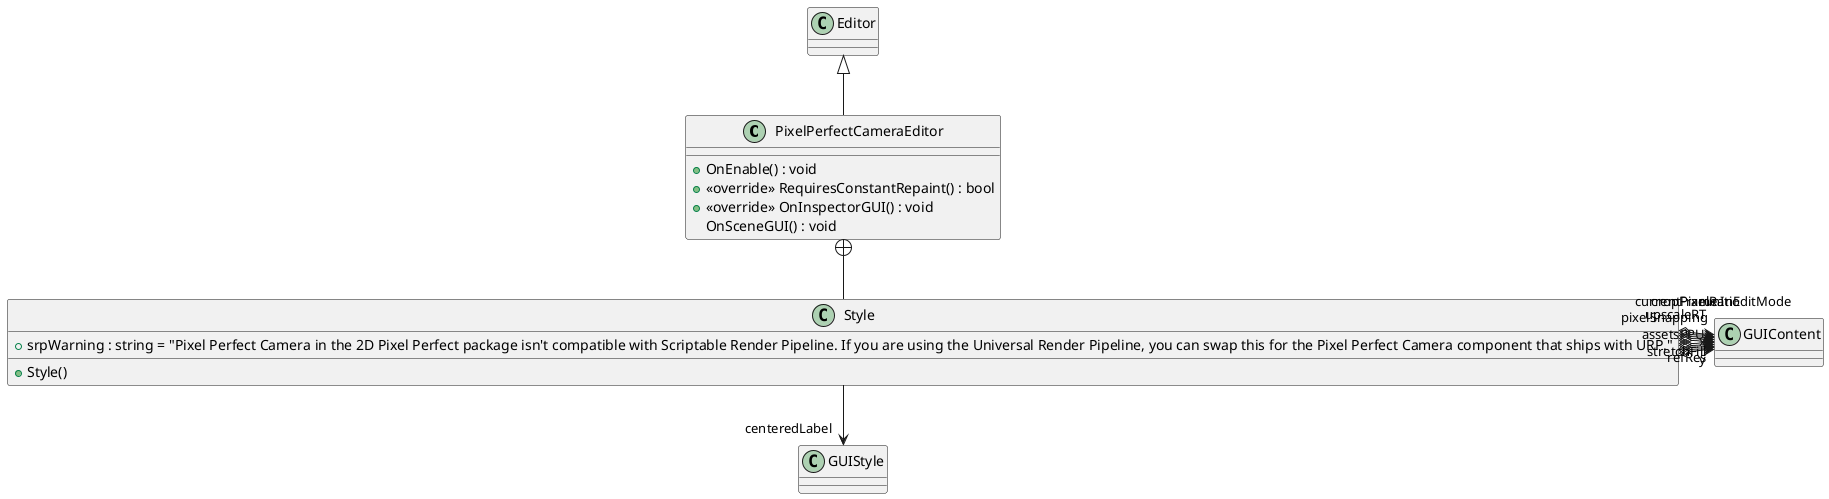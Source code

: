 @startuml
class PixelPerfectCameraEditor {
    + OnEnable() : void
    + <<override>> RequiresConstantRepaint() : bool
    + <<override>> OnInspectorGUI() : void
    OnSceneGUI() : void
}
class Style {
    + srpWarning : string = "Pixel Perfect Camera in the 2D Pixel Perfect package isn't compatible with Scriptable Render Pipeline. If you are using the Universal Render Pipeline, you can swap this for the Pixel Perfect Camera component that ships with URP."
    + Style()
}
Editor <|-- PixelPerfectCameraEditor
PixelPerfectCameraEditor +-- Style
Style o-> "x" GUIContent
Style o-> "y" GUIContent
Style o-> "assetsPPU" GUIContent
Style o-> "refRes" GUIContent
Style o-> "upscaleRT" GUIContent
Style o-> "pixelSnapping" GUIContent
Style o-> "cropFrame" GUIContent
Style o-> "stretchFill" GUIContent
Style o-> "currentPixelRatio" GUIContent
Style o-> "runInEditMode" GUIContent
Style --> "centeredLabel" GUIStyle
@enduml
